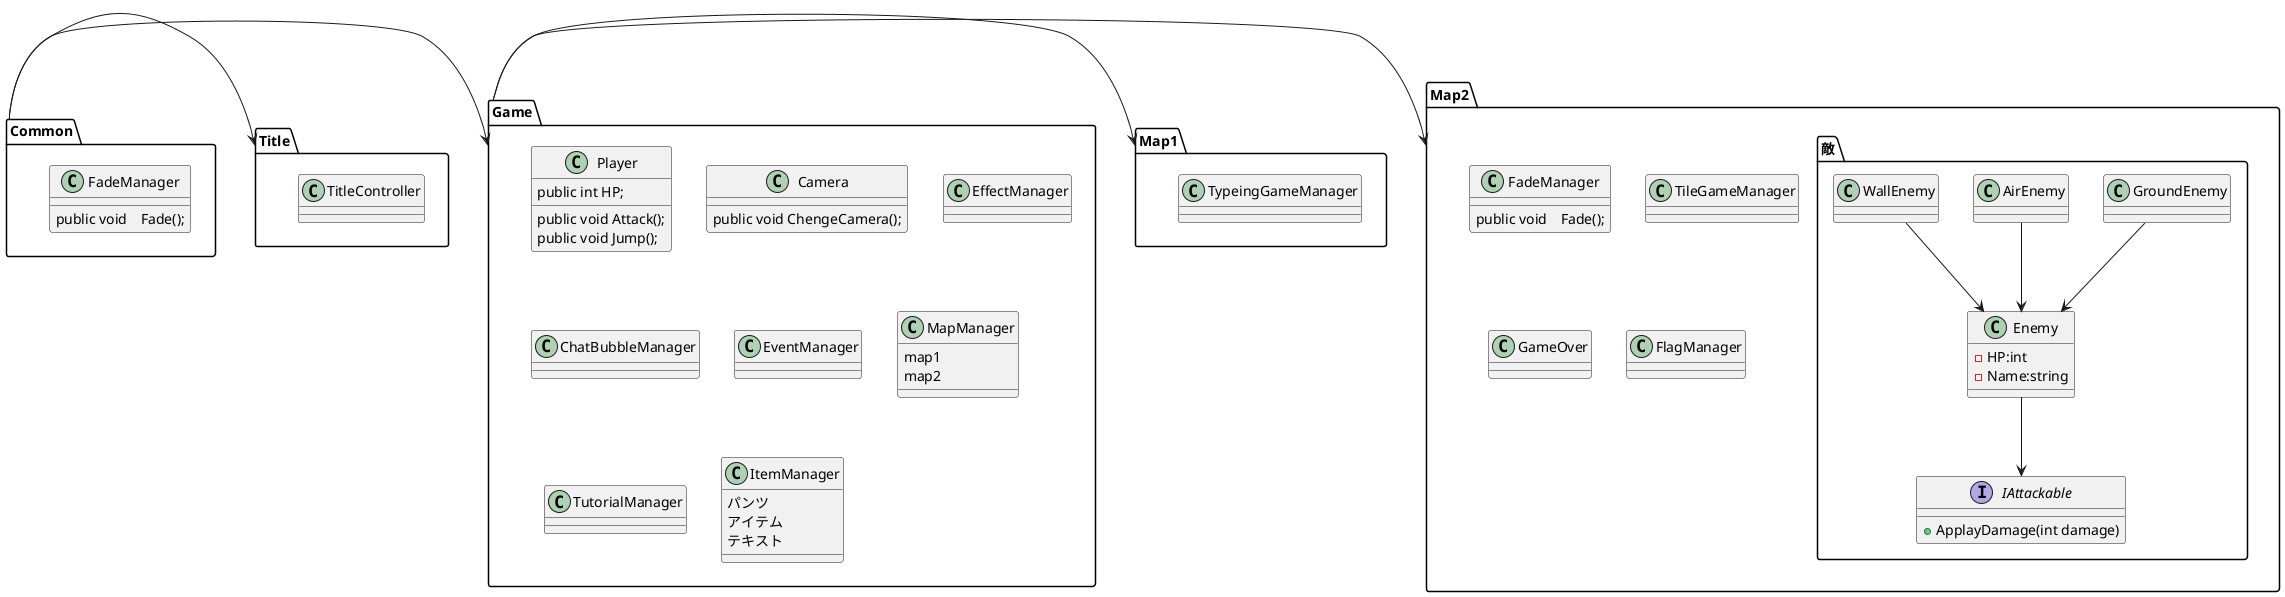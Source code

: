 @startuml

package Common{
    class FadeManager{
    public void　Fade();
    }

}

package Game {
    class Player{
        public int HP;
        public void Attack();
        public void Jump();
    }
    class Camera{
        public void ChengeCamera();
    }
    class EffectManager{

    }
    class ChatBubbleManager{

    }
    class EventManager{

    }
    class MapManager{
        map1
        map2
    }

    class TutorialManager{

    }

    class ItemManager{
        パンツ
        アイテム
        テキスト
    }


}


package Title{
    class TitleController{
        
    }
}

package Map1{
    class TypeingGameManager{

    }
}

package Map2{
    class FadeManager{
        public void　Fade();
    }
    class TileGameManager{

    }

    package 敵{
        class Enemy{
        -HP:int
        -Name:string    
        }

        class GroundEnemy{

        }
        class AirEnemy{

        }
        class WallEnemy{

        }
        interface IAttackable{
            +ApplayDamage(int damage)
        }
    }
    

    class GameOver{

    }

    class FlagManager{

    }

        Enemy -down-> IAttackable


    GroundEnemy -do-> Enemy
    AirEnemy -do-> Enemy
    WallEnemy -do-> Enemy

}

Common -> Title
Common -> Game
Game -> Map1
Game -> Map2
@enduml
